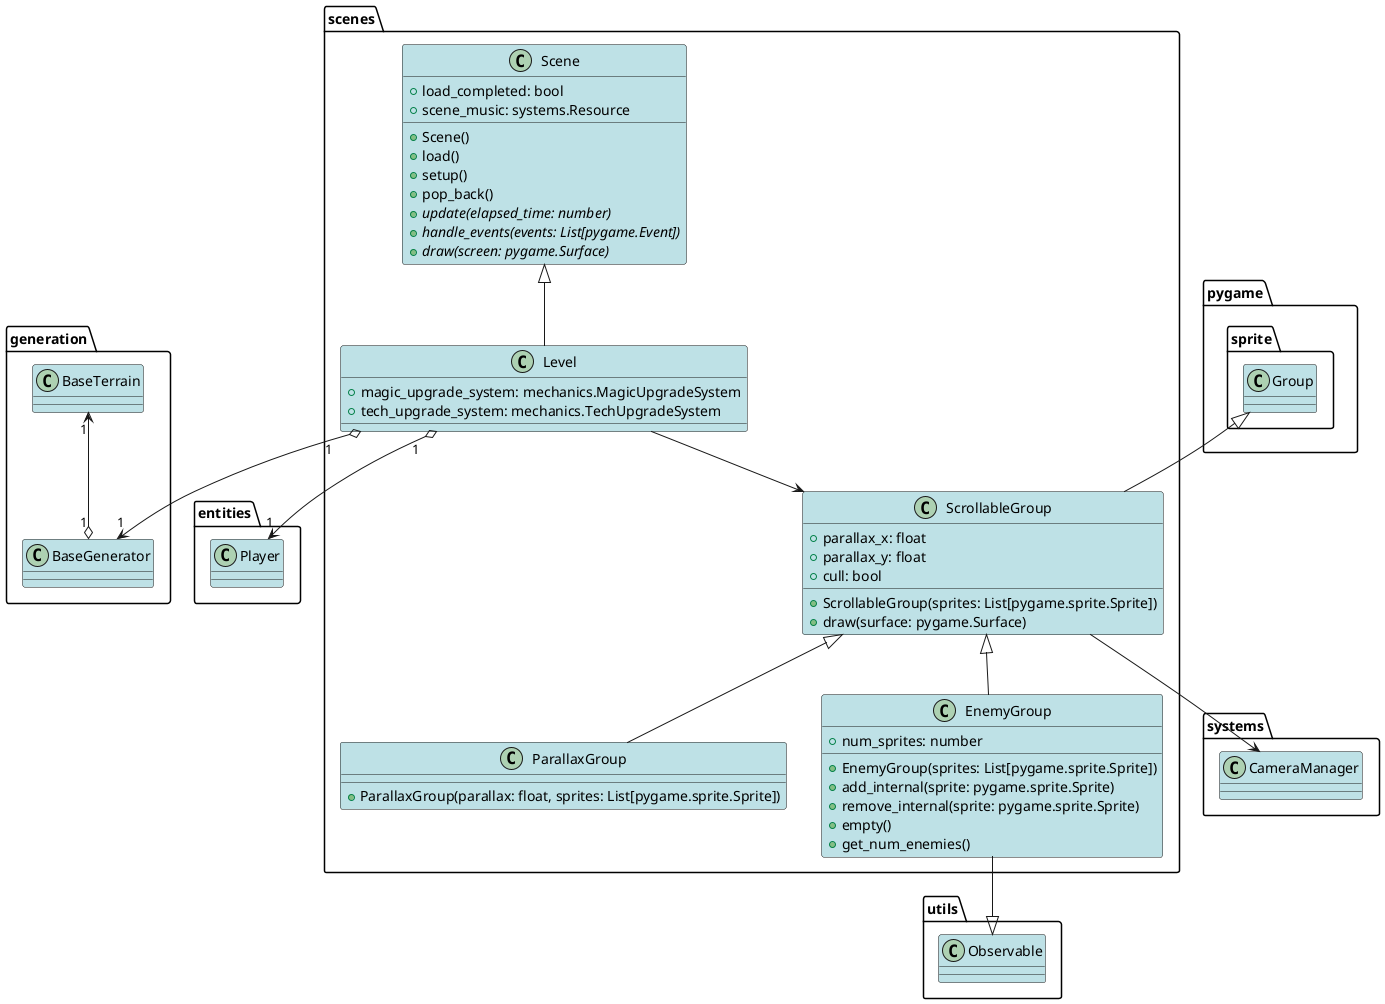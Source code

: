 @startuml levels

skinparam class {
  BackgroundColor #bee1e6
}

class scenes.Scene {
	+ load_completed: bool
	+ scene_music: systems.Resource

	+ Scene()
	+ load()
	+ setup()
	+ pop_back()
	{abstract} + update(elapsed_time: number)
	{abstract} + handle_events(events: List[pygame.Event])
	{abstract} + draw(screen: pygame.Surface)
}

class scenes.Level extends scenes.Scene {
  + magic_upgrade_system: mechanics.MagicUpgradeSystem
  + tech_upgrade_system: mechanics.TechUpgradeSystem  
}

class generation.BaseGenerator {
}

class generation.BaseTerrain {
}

class scenes.ScrollableGroup extends pygame.sprite.Group {
  + parallax_x: float
  + parallax_y: float
  + cull: bool

  + ScrollableGroup(sprites: List[pygame.sprite.Sprite])
  + draw(surface: pygame.Surface)
}

class scenes.ParallaxGroup extends scenes.ScrollableGroup {
  + ParallaxGroup(parallax: float, sprites: List[pygame.sprite.Sprite])
}

class scenes.EnemyGroup {
  + num_sprites: number

  + EnemyGroup(sprites: List[pygame.sprite.Sprite])
  + add_internal(sprite: pygame.sprite.Sprite)
  + remove_internal(sprite: pygame.sprite.Sprite)
  + empty()
  + get_num_enemies()
}

scenes.EnemyGroup -up-|> scenes.ScrollableGroup
scenes.EnemyGroup --|> utils.Observable


scenes.ScrollableGroup --> systems.CameraManager

scenes.Level "1" o--> "1" entities.Player


scenes.Level --> scenes.ScrollableGroup
scenes.Level "1" o--> "1" generation.BaseGenerator
generation.BaseTerrain "1" <--o "1" generation.BaseGenerator

@enduml
